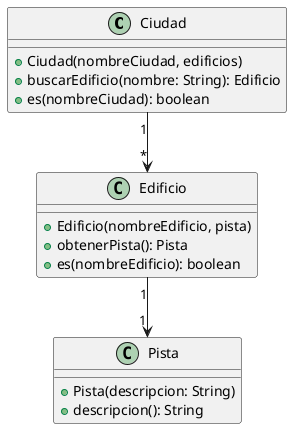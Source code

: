 @startuml

class Ciudad {
    + Ciudad(nombreCiudad, edificios)
    + buscarEdificio(nombre: String): Edificio
    + es(nombreCiudad): boolean
}

class Edificio {
    + Edificio(nombreEdificio, pista)
    + obtenerPista(): Pista
    + es(nombreEdificio): boolean
}

class Pista {
    + Pista(descripcion: String)
    + descripcion(): String
}

Ciudad "1" --> "*" Edificio
Edificio "1" --> "1" Pista

@enduml
